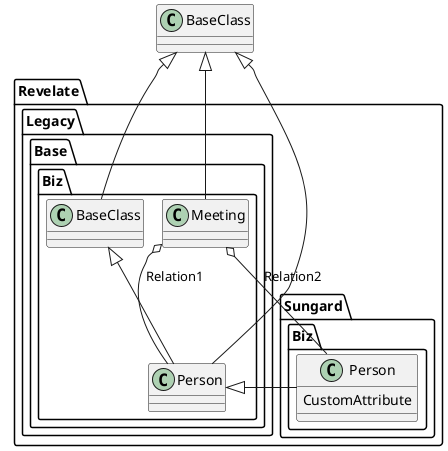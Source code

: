 {
  "sha1": "on1366rmve8r5rebz6hn0jmcupx7ovi",
  "insertion": {
    "when": "2024-06-04T17:28:40.026Z",
    "user": "plantuml@gmail.com"
  }
}
@startuml
!pragma layout smetana
set namespaceSeparator .

class BaseClass

namespace Revelate.Legacy.Base.Biz {

  class Person

  .BaseClass <|-- Revelate.Legacy.Base.Biz.BaseClass
  Revelate.Legacy.Base.Biz.BaseClass <|-- Person

  .BaseClass <|-- Person

  class Meeting

  Meeting  o--  Person : Relation1

  .BaseClass <|- Meeting

}

namespace Revelate.Sungard.Biz {
  class Person
  Revelate.Legacy.Base.Biz.Person  <|- Person
  Person : CustomAttribute

  Revelate.Legacy.Base.Biz.Meeting  o-- Person : Relation2

}


@enduml
